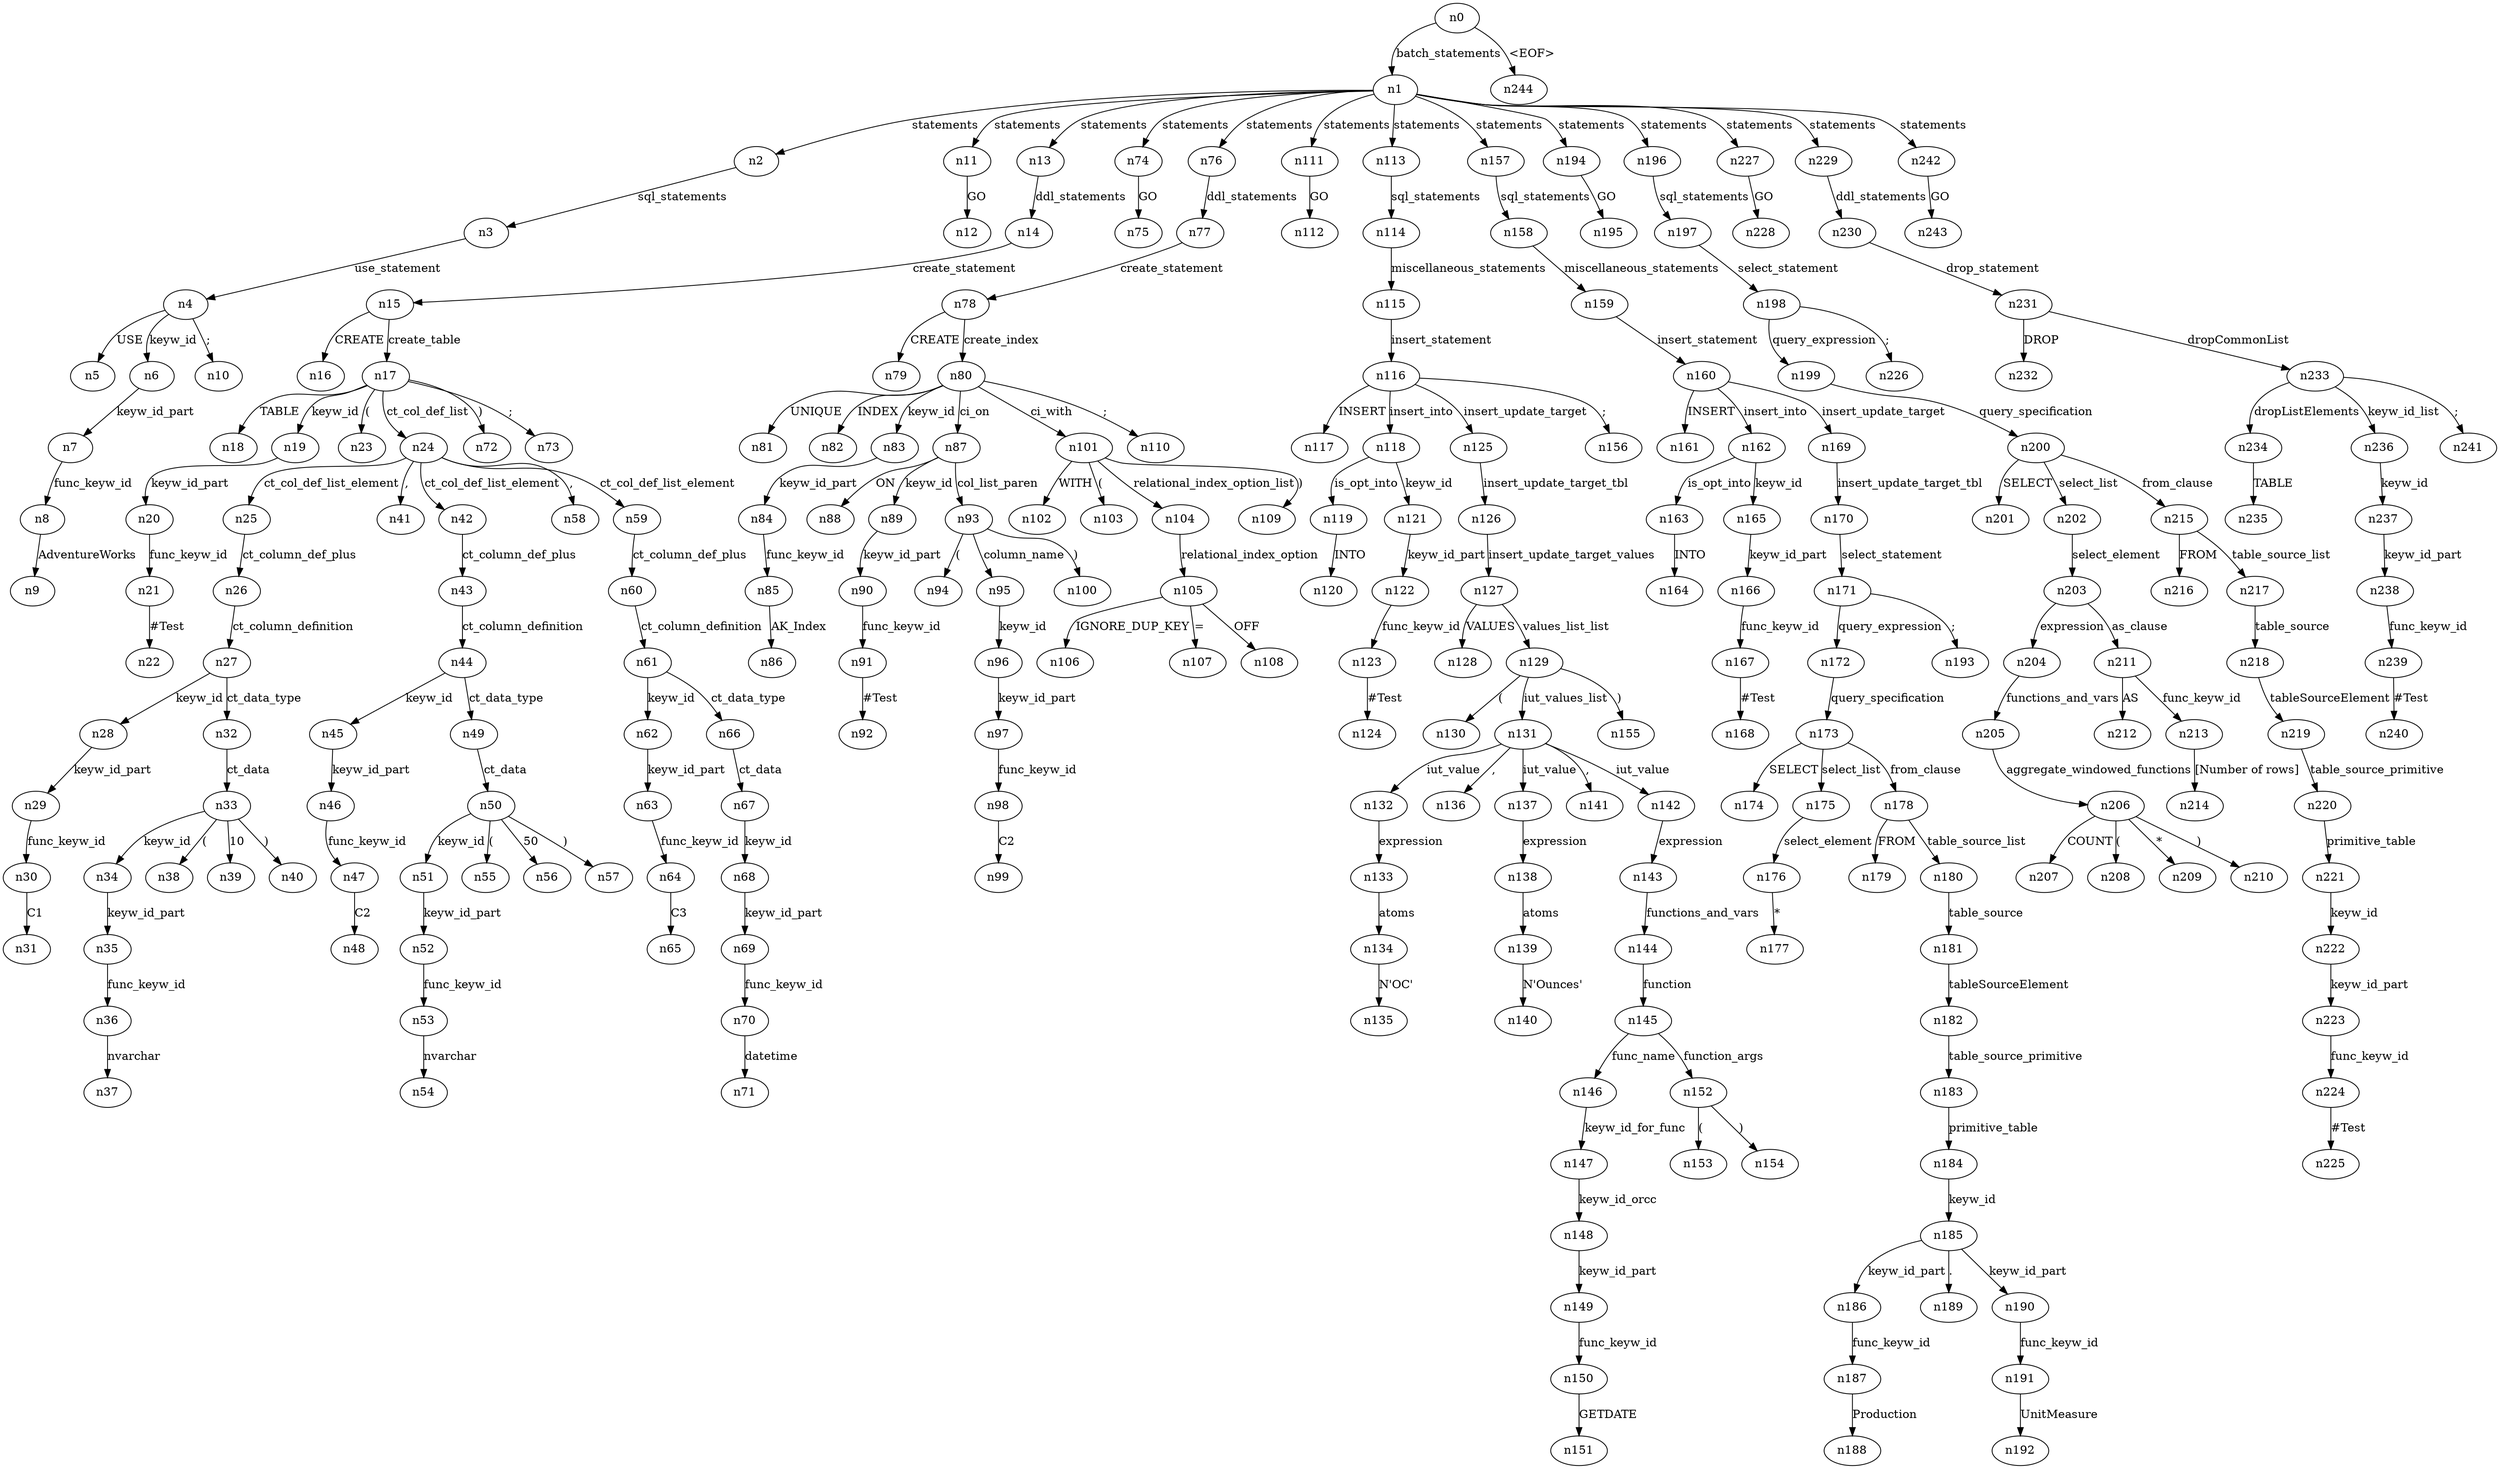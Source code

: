 digraph ParseTree {
  n0 -> n1 [label="batch_statements"];
  n1 -> n2 [label="statements"];
  n2 -> n3 [label="sql_statements"];
  n3 -> n4 [label="use_statement"];
  n4 -> n5 [label="USE"];
  n4 -> n6 [label="keyw_id"];
  n6 -> n7 [label="keyw_id_part"];
  n7 -> n8 [label="func_keyw_id"];
  n8 -> n9 [label="AdventureWorks"];
  n4 -> n10 [label=";"];
  n1 -> n11 [label="statements"];
  n11 -> n12 [label="GO"];
  n1 -> n13 [label="statements"];
  n13 -> n14 [label="ddl_statements"];
  n14 -> n15 [label="create_statement"];
  n15 -> n16 [label="CREATE"];
  n15 -> n17 [label="create_table"];
  n17 -> n18 [label="TABLE"];
  n17 -> n19 [label="keyw_id"];
  n19 -> n20 [label="keyw_id_part"];
  n20 -> n21 [label="func_keyw_id"];
  n21 -> n22 [label="#Test"];
  n17 -> n23 [label="("];
  n17 -> n24 [label="ct_col_def_list"];
  n24 -> n25 [label="ct_col_def_list_element"];
  n25 -> n26 [label="ct_column_def_plus"];
  n26 -> n27 [label="ct_column_definition"];
  n27 -> n28 [label="keyw_id"];
  n28 -> n29 [label="keyw_id_part"];
  n29 -> n30 [label="func_keyw_id"];
  n30 -> n31 [label="C1"];
  n27 -> n32 [label="ct_data_type"];
  n32 -> n33 [label="ct_data"];
  n33 -> n34 [label="keyw_id"];
  n34 -> n35 [label="keyw_id_part"];
  n35 -> n36 [label="func_keyw_id"];
  n36 -> n37 [label="nvarchar"];
  n33 -> n38 [label="("];
  n33 -> n39 [label="10"];
  n33 -> n40 [label=")"];
  n24 -> n41 [label=","];
  n24 -> n42 [label="ct_col_def_list_element"];
  n42 -> n43 [label="ct_column_def_plus"];
  n43 -> n44 [label="ct_column_definition"];
  n44 -> n45 [label="keyw_id"];
  n45 -> n46 [label="keyw_id_part"];
  n46 -> n47 [label="func_keyw_id"];
  n47 -> n48 [label="C2"];
  n44 -> n49 [label="ct_data_type"];
  n49 -> n50 [label="ct_data"];
  n50 -> n51 [label="keyw_id"];
  n51 -> n52 [label="keyw_id_part"];
  n52 -> n53 [label="func_keyw_id"];
  n53 -> n54 [label="nvarchar"];
  n50 -> n55 [label="("];
  n50 -> n56 [label="50"];
  n50 -> n57 [label=")"];
  n24 -> n58 [label=","];
  n24 -> n59 [label="ct_col_def_list_element"];
  n59 -> n60 [label="ct_column_def_plus"];
  n60 -> n61 [label="ct_column_definition"];
  n61 -> n62 [label="keyw_id"];
  n62 -> n63 [label="keyw_id_part"];
  n63 -> n64 [label="func_keyw_id"];
  n64 -> n65 [label="C3"];
  n61 -> n66 [label="ct_data_type"];
  n66 -> n67 [label="ct_data"];
  n67 -> n68 [label="keyw_id"];
  n68 -> n69 [label="keyw_id_part"];
  n69 -> n70 [label="func_keyw_id"];
  n70 -> n71 [label="datetime"];
  n17 -> n72 [label=")"];
  n17 -> n73 [label=";"];
  n1 -> n74 [label="statements"];
  n74 -> n75 [label="GO"];
  n1 -> n76 [label="statements"];
  n76 -> n77 [label="ddl_statements"];
  n77 -> n78 [label="create_statement"];
  n78 -> n79 [label="CREATE"];
  n78 -> n80 [label="create_index"];
  n80 -> n81 [label="UNIQUE"];
  n80 -> n82 [label="INDEX"];
  n80 -> n83 [label="keyw_id"];
  n83 -> n84 [label="keyw_id_part"];
  n84 -> n85 [label="func_keyw_id"];
  n85 -> n86 [label="AK_Index"];
  n80 -> n87 [label="ci_on"];
  n87 -> n88 [label="ON"];
  n87 -> n89 [label="keyw_id"];
  n89 -> n90 [label="keyw_id_part"];
  n90 -> n91 [label="func_keyw_id"];
  n91 -> n92 [label="#Test"];
  n87 -> n93 [label="col_list_paren"];
  n93 -> n94 [label="("];
  n93 -> n95 [label="column_name"];
  n95 -> n96 [label="keyw_id"];
  n96 -> n97 [label="keyw_id_part"];
  n97 -> n98 [label="func_keyw_id"];
  n98 -> n99 [label="C2"];
  n93 -> n100 [label=")"];
  n80 -> n101 [label="ci_with"];
  n101 -> n102 [label="WITH"];
  n101 -> n103 [label="("];
  n101 -> n104 [label="relational_index_option_list"];
  n104 -> n105 [label="relational_index_option"];
  n105 -> n106 [label="IGNORE_DUP_KEY"];
  n105 -> n107 [label="="];
  n105 -> n108 [label="OFF"];
  n101 -> n109 [label=")"];
  n80 -> n110 [label=";"];
  n1 -> n111 [label="statements"];
  n111 -> n112 [label="GO"];
  n1 -> n113 [label="statements"];
  n113 -> n114 [label="sql_statements"];
  n114 -> n115 [label="miscellaneous_statements"];
  n115 -> n116 [label="insert_statement"];
  n116 -> n117 [label="INSERT"];
  n116 -> n118 [label="insert_into"];
  n118 -> n119 [label="is_opt_into"];
  n119 -> n120 [label="INTO"];
  n118 -> n121 [label="keyw_id"];
  n121 -> n122 [label="keyw_id_part"];
  n122 -> n123 [label="func_keyw_id"];
  n123 -> n124 [label="#Test"];
  n116 -> n125 [label="insert_update_target"];
  n125 -> n126 [label="insert_update_target_tbl"];
  n126 -> n127 [label="insert_update_target_values"];
  n127 -> n128 [label="VALUES"];
  n127 -> n129 [label="values_list_list"];
  n129 -> n130 [label="("];
  n129 -> n131 [label="iut_values_list"];
  n131 -> n132 [label="iut_value"];
  n132 -> n133 [label="expression"];
  n133 -> n134 [label="atoms"];
  n134 -> n135 [label="N'OC'"];
  n131 -> n136 [label=","];
  n131 -> n137 [label="iut_value"];
  n137 -> n138 [label="expression"];
  n138 -> n139 [label="atoms"];
  n139 -> n140 [label="N'Ounces'"];
  n131 -> n141 [label=","];
  n131 -> n142 [label="iut_value"];
  n142 -> n143 [label="expression"];
  n143 -> n144 [label="functions_and_vars"];
  n144 -> n145 [label="function"];
  n145 -> n146 [label="func_name"];
  n146 -> n147 [label="keyw_id_for_func"];
  n147 -> n148 [label="keyw_id_orcc"];
  n148 -> n149 [label="keyw_id_part"];
  n149 -> n150 [label="func_keyw_id"];
  n150 -> n151 [label="GETDATE"];
  n145 -> n152 [label="function_args"];
  n152 -> n153 [label="("];
  n152 -> n154 [label=")"];
  n129 -> n155 [label=")"];
  n116 -> n156 [label=";"];
  n1 -> n157 [label="statements"];
  n157 -> n158 [label="sql_statements"];
  n158 -> n159 [label="miscellaneous_statements"];
  n159 -> n160 [label="insert_statement"];
  n160 -> n161 [label="INSERT"];
  n160 -> n162 [label="insert_into"];
  n162 -> n163 [label="is_opt_into"];
  n163 -> n164 [label="INTO"];
  n162 -> n165 [label="keyw_id"];
  n165 -> n166 [label="keyw_id_part"];
  n166 -> n167 [label="func_keyw_id"];
  n167 -> n168 [label="#Test"];
  n160 -> n169 [label="insert_update_target"];
  n169 -> n170 [label="insert_update_target_tbl"];
  n170 -> n171 [label="select_statement"];
  n171 -> n172 [label="query_expression"];
  n172 -> n173 [label="query_specification"];
  n173 -> n174 [label="SELECT"];
  n173 -> n175 [label="select_list"];
  n175 -> n176 [label="select_element"];
  n176 -> n177 [label="*"];
  n173 -> n178 [label="from_clause"];
  n178 -> n179 [label="FROM"];
  n178 -> n180 [label="table_source_list"];
  n180 -> n181 [label="table_source"];
  n181 -> n182 [label="tableSourceElement"];
  n182 -> n183 [label="table_source_primitive"];
  n183 -> n184 [label="primitive_table"];
  n184 -> n185 [label="keyw_id"];
  n185 -> n186 [label="keyw_id_part"];
  n186 -> n187 [label="func_keyw_id"];
  n187 -> n188 [label="Production"];
  n185 -> n189 [label="."];
  n185 -> n190 [label="keyw_id_part"];
  n190 -> n191 [label="func_keyw_id"];
  n191 -> n192 [label="UnitMeasure"];
  n171 -> n193 [label=";"];
  n1 -> n194 [label="statements"];
  n194 -> n195 [label="GO"];
  n1 -> n196 [label="statements"];
  n196 -> n197 [label="sql_statements"];
  n197 -> n198 [label="select_statement"];
  n198 -> n199 [label="query_expression"];
  n199 -> n200 [label="query_specification"];
  n200 -> n201 [label="SELECT"];
  n200 -> n202 [label="select_list"];
  n202 -> n203 [label="select_element"];
  n203 -> n204 [label="expression"];
  n204 -> n205 [label="functions_and_vars"];
  n205 -> n206 [label="aggregate_windowed_functions"];
  n206 -> n207 [label="COUNT"];
  n206 -> n208 [label="("];
  n206 -> n209 [label="*"];
  n206 -> n210 [label=")"];
  n203 -> n211 [label="as_clause"];
  n211 -> n212 [label="AS"];
  n211 -> n213 [label="func_keyw_id"];
  n213 -> n214 [label="[Number of rows]"];
  n200 -> n215 [label="from_clause"];
  n215 -> n216 [label="FROM"];
  n215 -> n217 [label="table_source_list"];
  n217 -> n218 [label="table_source"];
  n218 -> n219 [label="tableSourceElement"];
  n219 -> n220 [label="table_source_primitive"];
  n220 -> n221 [label="primitive_table"];
  n221 -> n222 [label="keyw_id"];
  n222 -> n223 [label="keyw_id_part"];
  n223 -> n224 [label="func_keyw_id"];
  n224 -> n225 [label="#Test"];
  n198 -> n226 [label=";"];
  n1 -> n227 [label="statements"];
  n227 -> n228 [label="GO"];
  n1 -> n229 [label="statements"];
  n229 -> n230 [label="ddl_statements"];
  n230 -> n231 [label="drop_statement"];
  n231 -> n232 [label="DROP"];
  n231 -> n233 [label="dropCommonList"];
  n233 -> n234 [label="dropListElements"];
  n234 -> n235 [label="TABLE"];
  n233 -> n236 [label="keyw_id_list"];
  n236 -> n237 [label="keyw_id"];
  n237 -> n238 [label="keyw_id_part"];
  n238 -> n239 [label="func_keyw_id"];
  n239 -> n240 [label="#Test"];
  n233 -> n241 [label=";"];
  n1 -> n242 [label="statements"];
  n242 -> n243 [label="GO"];
  n0 -> n244 [label="<EOF>"];
}